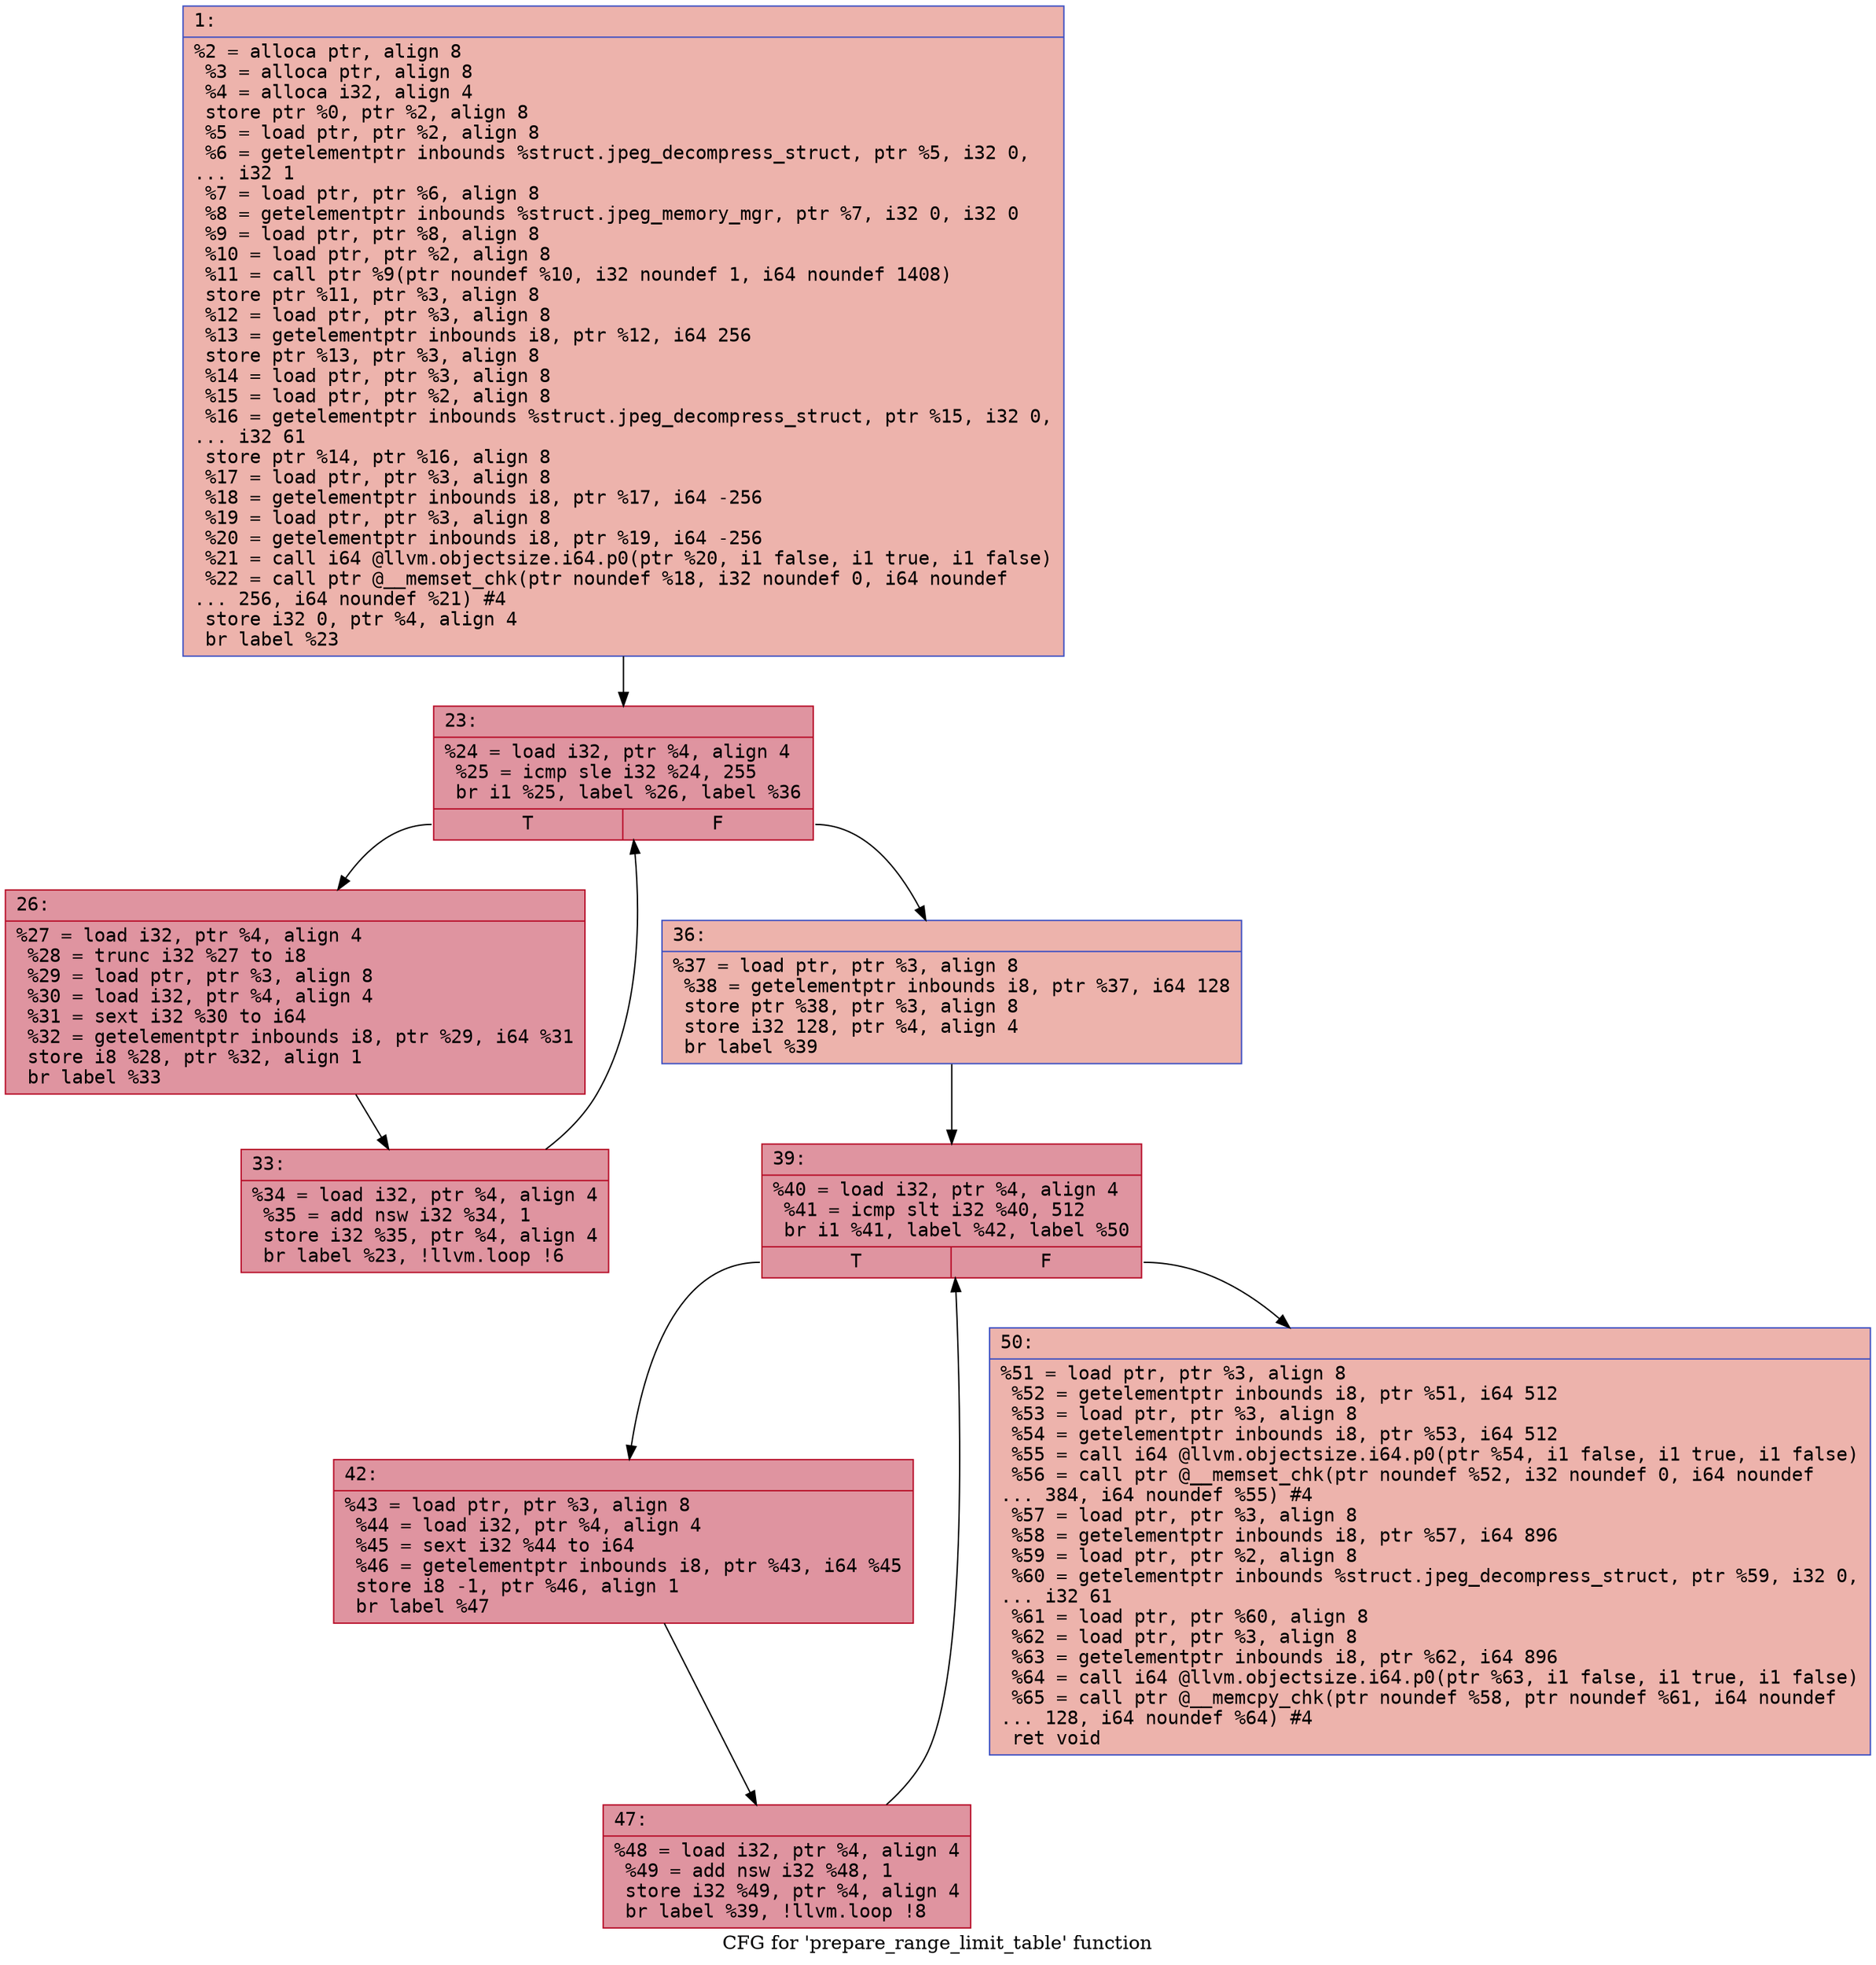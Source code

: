 digraph "CFG for 'prepare_range_limit_table' function" {
	label="CFG for 'prepare_range_limit_table' function";

	Node0x600001ad0f00 [shape=record,color="#3d50c3ff", style=filled, fillcolor="#d6524470" fontname="Courier",label="{1:\l|  %2 = alloca ptr, align 8\l  %3 = alloca ptr, align 8\l  %4 = alloca i32, align 4\l  store ptr %0, ptr %2, align 8\l  %5 = load ptr, ptr %2, align 8\l  %6 = getelementptr inbounds %struct.jpeg_decompress_struct, ptr %5, i32 0,\l... i32 1\l  %7 = load ptr, ptr %6, align 8\l  %8 = getelementptr inbounds %struct.jpeg_memory_mgr, ptr %7, i32 0, i32 0\l  %9 = load ptr, ptr %8, align 8\l  %10 = load ptr, ptr %2, align 8\l  %11 = call ptr %9(ptr noundef %10, i32 noundef 1, i64 noundef 1408)\l  store ptr %11, ptr %3, align 8\l  %12 = load ptr, ptr %3, align 8\l  %13 = getelementptr inbounds i8, ptr %12, i64 256\l  store ptr %13, ptr %3, align 8\l  %14 = load ptr, ptr %3, align 8\l  %15 = load ptr, ptr %2, align 8\l  %16 = getelementptr inbounds %struct.jpeg_decompress_struct, ptr %15, i32 0,\l... i32 61\l  store ptr %14, ptr %16, align 8\l  %17 = load ptr, ptr %3, align 8\l  %18 = getelementptr inbounds i8, ptr %17, i64 -256\l  %19 = load ptr, ptr %3, align 8\l  %20 = getelementptr inbounds i8, ptr %19, i64 -256\l  %21 = call i64 @llvm.objectsize.i64.p0(ptr %20, i1 false, i1 true, i1 false)\l  %22 = call ptr @__memset_chk(ptr noundef %18, i32 noundef 0, i64 noundef\l... 256, i64 noundef %21) #4\l  store i32 0, ptr %4, align 4\l  br label %23\l}"];
	Node0x600001ad0f00 -> Node0x600001ad0f50[tooltip="1 -> 23\nProbability 100.00%" ];
	Node0x600001ad0f50 [shape=record,color="#b70d28ff", style=filled, fillcolor="#b70d2870" fontname="Courier",label="{23:\l|  %24 = load i32, ptr %4, align 4\l  %25 = icmp sle i32 %24, 255\l  br i1 %25, label %26, label %36\l|{<s0>T|<s1>F}}"];
	Node0x600001ad0f50:s0 -> Node0x600001ad0fa0[tooltip="23 -> 26\nProbability 96.88%" ];
	Node0x600001ad0f50:s1 -> Node0x600001ad1040[tooltip="23 -> 36\nProbability 3.12%" ];
	Node0x600001ad0fa0 [shape=record,color="#b70d28ff", style=filled, fillcolor="#b70d2870" fontname="Courier",label="{26:\l|  %27 = load i32, ptr %4, align 4\l  %28 = trunc i32 %27 to i8\l  %29 = load ptr, ptr %3, align 8\l  %30 = load i32, ptr %4, align 4\l  %31 = sext i32 %30 to i64\l  %32 = getelementptr inbounds i8, ptr %29, i64 %31\l  store i8 %28, ptr %32, align 1\l  br label %33\l}"];
	Node0x600001ad0fa0 -> Node0x600001ad0ff0[tooltip="26 -> 33\nProbability 100.00%" ];
	Node0x600001ad0ff0 [shape=record,color="#b70d28ff", style=filled, fillcolor="#b70d2870" fontname="Courier",label="{33:\l|  %34 = load i32, ptr %4, align 4\l  %35 = add nsw i32 %34, 1\l  store i32 %35, ptr %4, align 4\l  br label %23, !llvm.loop !6\l}"];
	Node0x600001ad0ff0 -> Node0x600001ad0f50[tooltip="33 -> 23\nProbability 100.00%" ];
	Node0x600001ad1040 [shape=record,color="#3d50c3ff", style=filled, fillcolor="#d6524470" fontname="Courier",label="{36:\l|  %37 = load ptr, ptr %3, align 8\l  %38 = getelementptr inbounds i8, ptr %37, i64 128\l  store ptr %38, ptr %3, align 8\l  store i32 128, ptr %4, align 4\l  br label %39\l}"];
	Node0x600001ad1040 -> Node0x600001ad1090[tooltip="36 -> 39\nProbability 100.00%" ];
	Node0x600001ad1090 [shape=record,color="#b70d28ff", style=filled, fillcolor="#b70d2870" fontname="Courier",label="{39:\l|  %40 = load i32, ptr %4, align 4\l  %41 = icmp slt i32 %40, 512\l  br i1 %41, label %42, label %50\l|{<s0>T|<s1>F}}"];
	Node0x600001ad1090:s0 -> Node0x600001ad10e0[tooltip="39 -> 42\nProbability 96.88%" ];
	Node0x600001ad1090:s1 -> Node0x600001ad1180[tooltip="39 -> 50\nProbability 3.12%" ];
	Node0x600001ad10e0 [shape=record,color="#b70d28ff", style=filled, fillcolor="#b70d2870" fontname="Courier",label="{42:\l|  %43 = load ptr, ptr %3, align 8\l  %44 = load i32, ptr %4, align 4\l  %45 = sext i32 %44 to i64\l  %46 = getelementptr inbounds i8, ptr %43, i64 %45\l  store i8 -1, ptr %46, align 1\l  br label %47\l}"];
	Node0x600001ad10e0 -> Node0x600001ad1130[tooltip="42 -> 47\nProbability 100.00%" ];
	Node0x600001ad1130 [shape=record,color="#b70d28ff", style=filled, fillcolor="#b70d2870" fontname="Courier",label="{47:\l|  %48 = load i32, ptr %4, align 4\l  %49 = add nsw i32 %48, 1\l  store i32 %49, ptr %4, align 4\l  br label %39, !llvm.loop !8\l}"];
	Node0x600001ad1130 -> Node0x600001ad1090[tooltip="47 -> 39\nProbability 100.00%" ];
	Node0x600001ad1180 [shape=record,color="#3d50c3ff", style=filled, fillcolor="#d6524470" fontname="Courier",label="{50:\l|  %51 = load ptr, ptr %3, align 8\l  %52 = getelementptr inbounds i8, ptr %51, i64 512\l  %53 = load ptr, ptr %3, align 8\l  %54 = getelementptr inbounds i8, ptr %53, i64 512\l  %55 = call i64 @llvm.objectsize.i64.p0(ptr %54, i1 false, i1 true, i1 false)\l  %56 = call ptr @__memset_chk(ptr noundef %52, i32 noundef 0, i64 noundef\l... 384, i64 noundef %55) #4\l  %57 = load ptr, ptr %3, align 8\l  %58 = getelementptr inbounds i8, ptr %57, i64 896\l  %59 = load ptr, ptr %2, align 8\l  %60 = getelementptr inbounds %struct.jpeg_decompress_struct, ptr %59, i32 0,\l... i32 61\l  %61 = load ptr, ptr %60, align 8\l  %62 = load ptr, ptr %3, align 8\l  %63 = getelementptr inbounds i8, ptr %62, i64 896\l  %64 = call i64 @llvm.objectsize.i64.p0(ptr %63, i1 false, i1 true, i1 false)\l  %65 = call ptr @__memcpy_chk(ptr noundef %58, ptr noundef %61, i64 noundef\l... 128, i64 noundef %64) #4\l  ret void\l}"];
}
